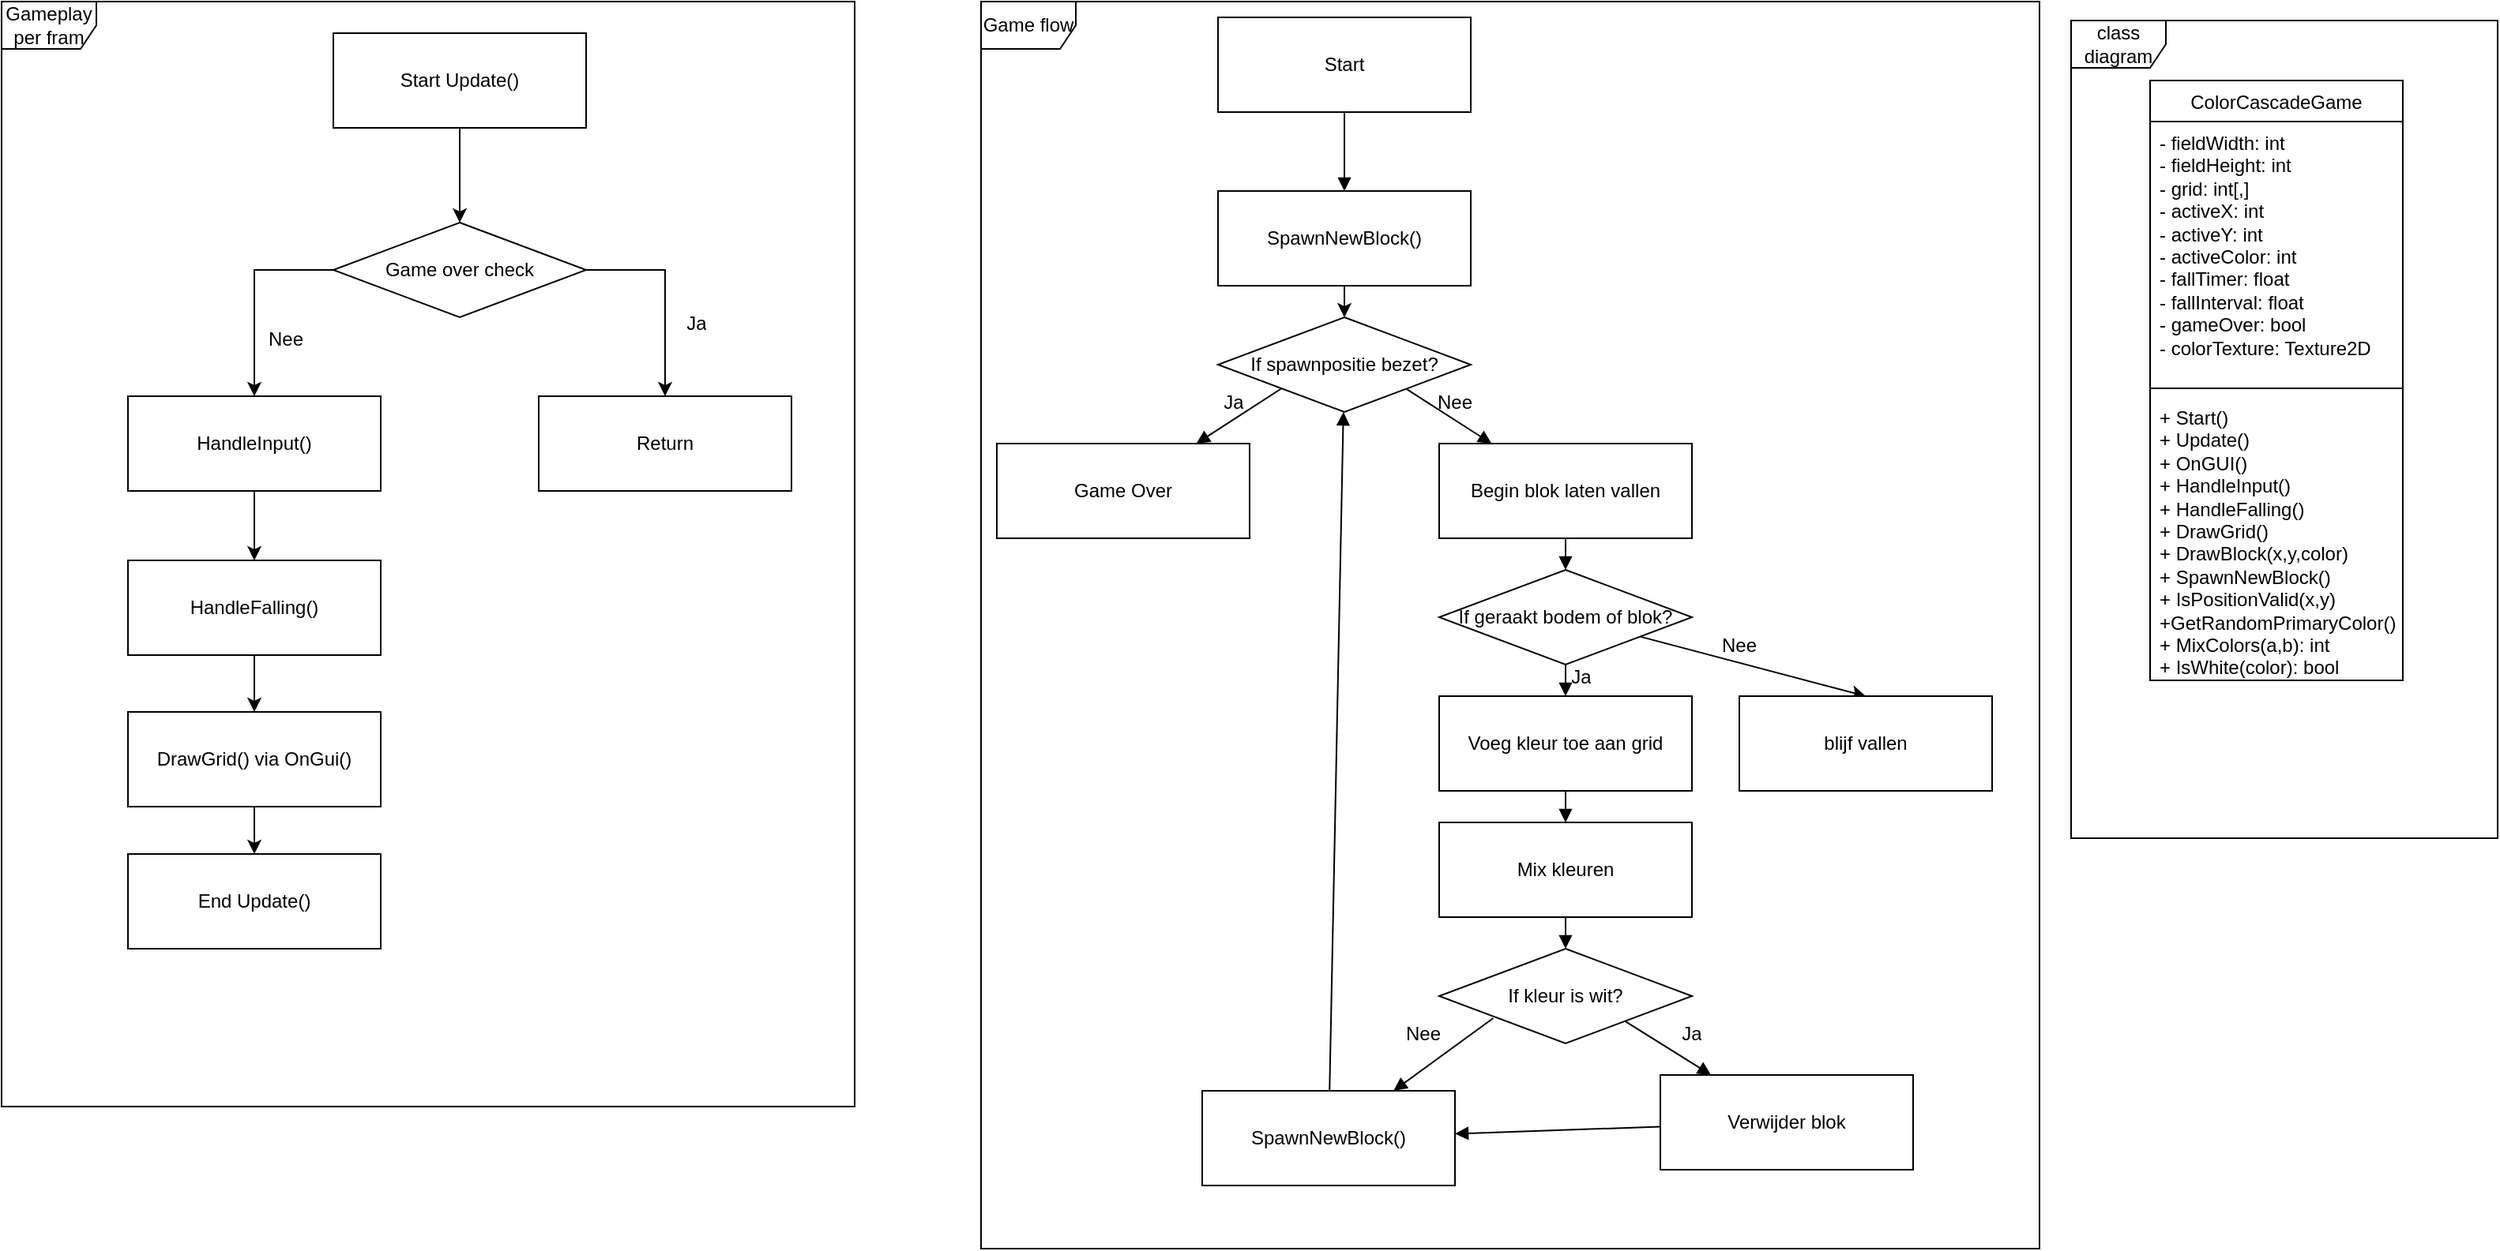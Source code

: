 <mxfile version="27.0.5">
  <diagram name="UML Diagrams" id="rPBJdNBvr-hr46JmPUd0">
    <mxGraphModel dx="3227" dy="1335" grid="1" gridSize="10" guides="1" tooltips="1" connect="1" arrows="1" fold="1" page="1" pageScale="1" pageWidth="850" pageHeight="1100" math="0" shadow="0">
      <root>
        <mxCell id="0" />
        <mxCell id="1" parent="0" />
        <mxCell id="JUKcHp1M4puxRMfZt_od-35" value="Start" style="shape=rectangle;whiteSpace=wrap;html=1;" vertex="1" parent="1">
          <mxGeometry x="40" y="10" width="160" height="60" as="geometry" />
        </mxCell>
        <mxCell id="JUKcHp1M4puxRMfZt_od-57" style="edgeStyle=orthogonalEdgeStyle;rounded=0;orthogonalLoop=1;jettySize=auto;html=1;exitX=0.5;exitY=1;exitDx=0;exitDy=0;entryX=0.5;entryY=0;entryDx=0;entryDy=0;" edge="1" parent="1" source="JUKcHp1M4puxRMfZt_od-36" target="JUKcHp1M4puxRMfZt_od-37">
          <mxGeometry relative="1" as="geometry" />
        </mxCell>
        <mxCell id="JUKcHp1M4puxRMfZt_od-36" value="SpawnNewBlock()" style="shape=rectangle;whiteSpace=wrap;html=1;" vertex="1" parent="1">
          <mxGeometry x="40" y="120" width="160" height="60" as="geometry" />
        </mxCell>
        <mxCell id="JUKcHp1M4puxRMfZt_od-37" value="If spawnpositie bezet?" style="shape=rhombus;whiteSpace=wrap;html=1;" vertex="1" parent="1">
          <mxGeometry x="40" y="200" width="160" height="60" as="geometry" />
        </mxCell>
        <mxCell id="JUKcHp1M4puxRMfZt_od-38" value="Game Over" style="shape=rectangle;whiteSpace=wrap;html=1;" vertex="1" parent="1">
          <mxGeometry x="-100" y="280" width="160" height="60" as="geometry" />
        </mxCell>
        <mxCell id="JUKcHp1M4puxRMfZt_od-39" value="Begin blok laten vallen" style="shape=rectangle;whiteSpace=wrap;html=1;" vertex="1" parent="1">
          <mxGeometry x="180" y="280" width="160" height="60" as="geometry" />
        </mxCell>
        <mxCell id="JUKcHp1M4puxRMfZt_od-62" style="rounded=0;orthogonalLoop=1;jettySize=auto;html=1;exitX=0.796;exitY=0.705;exitDx=0;exitDy=0;entryX=0.5;entryY=0;entryDx=0;entryDy=0;exitPerimeter=0;" edge="1" parent="1" source="JUKcHp1M4puxRMfZt_od-40" target="JUKcHp1M4puxRMfZt_od-61">
          <mxGeometry relative="1" as="geometry" />
        </mxCell>
        <mxCell id="JUKcHp1M4puxRMfZt_od-40" value="If geraakt bodem of blok?" style="shape=rhombus;whiteSpace=wrap;html=1;" vertex="1" parent="1">
          <mxGeometry x="180" y="360" width="160" height="60" as="geometry" />
        </mxCell>
        <mxCell id="JUKcHp1M4puxRMfZt_od-41" value="Voeg kleur toe aan grid" style="shape=rectangle;whiteSpace=wrap;html=1;" vertex="1" parent="1">
          <mxGeometry x="180" y="440" width="160" height="60" as="geometry" />
        </mxCell>
        <mxCell id="JUKcHp1M4puxRMfZt_od-42" value="Mix kleuren" style="shape=rectangle;whiteSpace=wrap;html=1;" vertex="1" parent="1">
          <mxGeometry x="180" y="520" width="160" height="60" as="geometry" />
        </mxCell>
        <mxCell id="JUKcHp1M4puxRMfZt_od-43" value="If kleur is wit?" style="shape=rhombus;whiteSpace=wrap;html=1;" vertex="1" parent="1">
          <mxGeometry x="180" y="600" width="160" height="60" as="geometry" />
        </mxCell>
        <mxCell id="JUKcHp1M4puxRMfZt_od-44" value="Verwijder blok" style="shape=rectangle;whiteSpace=wrap;html=1;" vertex="1" parent="1">
          <mxGeometry x="320" y="680" width="160" height="60" as="geometry" />
        </mxCell>
        <mxCell id="JUKcHp1M4puxRMfZt_od-45" value="SpawnNewBlock()" style="shape=rectangle;whiteSpace=wrap;html=1;" vertex="1" parent="1">
          <mxGeometry x="30" y="690" width="160" height="60" as="geometry" />
        </mxCell>
        <mxCell id="JUKcHp1M4puxRMfZt_od-46" style="endArrow=block;entryX=0.5;entryY=0;entryDx=0;entryDy=0;" edge="1" parent="1" source="JUKcHp1M4puxRMfZt_od-35" target="JUKcHp1M4puxRMfZt_od-36">
          <mxGeometry relative="1" as="geometry" />
        </mxCell>
        <mxCell id="JUKcHp1M4puxRMfZt_od-47" style="endArrow=block;" edge="1" parent="1" source="JUKcHp1M4puxRMfZt_od-45" target="JUKcHp1M4puxRMfZt_od-37">
          <mxGeometry relative="1" as="geometry" />
        </mxCell>
        <mxCell id="JUKcHp1M4puxRMfZt_od-48" style="endArrow=block;exitX=0.251;exitY=0.752;exitDx=0;exitDy=0;exitPerimeter=0;" edge="1" parent="1" source="JUKcHp1M4puxRMfZt_od-37" target="JUKcHp1M4puxRMfZt_od-38">
          <mxGeometry relative="1" as="geometry" />
        </mxCell>
        <mxCell id="JUKcHp1M4puxRMfZt_od-49" style="endArrow=block;exitX=0.747;exitY=0.76;exitDx=0;exitDy=0;exitPerimeter=0;" edge="1" parent="1" source="JUKcHp1M4puxRMfZt_od-37" target="JUKcHp1M4puxRMfZt_od-39">
          <mxGeometry relative="1" as="geometry" />
        </mxCell>
        <mxCell id="JUKcHp1M4puxRMfZt_od-50" style="endArrow=block;" edge="1" parent="1" source="JUKcHp1M4puxRMfZt_od-39" target="JUKcHp1M4puxRMfZt_od-40">
          <mxGeometry relative="1" as="geometry" />
        </mxCell>
        <mxCell id="JUKcHp1M4puxRMfZt_od-51" style="endArrow=block;" edge="1" parent="1" source="JUKcHp1M4puxRMfZt_od-40" target="JUKcHp1M4puxRMfZt_od-41">
          <mxGeometry relative="1" as="geometry" />
        </mxCell>
        <mxCell id="JUKcHp1M4puxRMfZt_od-52" style="endArrow=block;" edge="1" parent="1" source="JUKcHp1M4puxRMfZt_od-41" target="JUKcHp1M4puxRMfZt_od-42">
          <mxGeometry relative="1" as="geometry" />
        </mxCell>
        <mxCell id="JUKcHp1M4puxRMfZt_od-53" style="endArrow=block;" edge="1" parent="1" source="JUKcHp1M4puxRMfZt_od-42" target="JUKcHp1M4puxRMfZt_od-43">
          <mxGeometry relative="1" as="geometry" />
        </mxCell>
        <mxCell id="JUKcHp1M4puxRMfZt_od-54" style="endArrow=block;exitX=0.738;exitY=0.769;exitDx=0;exitDy=0;exitPerimeter=0;" edge="1" parent="1" source="JUKcHp1M4puxRMfZt_od-43" target="JUKcHp1M4puxRMfZt_od-44">
          <mxGeometry relative="1" as="geometry" />
        </mxCell>
        <mxCell id="JUKcHp1M4puxRMfZt_od-55" style="endArrow=block;exitX=0.214;exitY=0.733;exitDx=0;exitDy=0;exitPerimeter=0;" edge="1" parent="1" source="JUKcHp1M4puxRMfZt_od-43" target="JUKcHp1M4puxRMfZt_od-45">
          <mxGeometry relative="1" as="geometry">
            <mxPoint x="210" y="660" as="sourcePoint" />
          </mxGeometry>
        </mxCell>
        <mxCell id="JUKcHp1M4puxRMfZt_od-56" style="endArrow=block;" edge="1" parent="1" source="JUKcHp1M4puxRMfZt_od-44" target="JUKcHp1M4puxRMfZt_od-45">
          <mxGeometry relative="1" as="geometry" />
        </mxCell>
        <mxCell id="JUKcHp1M4puxRMfZt_od-58" value="Ja" style="text;strokeColor=none;fillColor=none;align=center;verticalAlign=top;spacingLeft=4;spacingRight=4;overflow=hidden;rotatable=0;points=[[0,0.5],[1,0.5]];portConstraint=eastwest;whiteSpace=wrap;html=1;" vertex="1" parent="1">
          <mxGeometry y="240" width="100" height="26" as="geometry" />
        </mxCell>
        <mxCell id="JUKcHp1M4puxRMfZt_od-60" value="Nee" style="text;strokeColor=none;fillColor=none;align=center;verticalAlign=top;spacingLeft=4;spacingRight=4;overflow=hidden;rotatable=0;points=[[0,0.5],[1,0.5]];portConstraint=eastwest;whiteSpace=wrap;html=1;" vertex="1" parent="1">
          <mxGeometry x="140" y="240" width="100" height="26" as="geometry" />
        </mxCell>
        <mxCell id="JUKcHp1M4puxRMfZt_od-61" value="blijf vallen" style="shape=rectangle;whiteSpace=wrap;html=1;" vertex="1" parent="1">
          <mxGeometry x="370" y="440" width="160" height="60" as="geometry" />
        </mxCell>
        <mxCell id="JUKcHp1M4puxRMfZt_od-63" value="Nee" style="text;strokeColor=none;fillColor=none;align=center;verticalAlign=top;spacingLeft=4;spacingRight=4;overflow=hidden;rotatable=0;points=[[0,0.5],[1,0.5]];portConstraint=eastwest;whiteSpace=wrap;html=1;" vertex="1" parent="1">
          <mxGeometry x="320" y="394" width="100" height="26" as="geometry" />
        </mxCell>
        <mxCell id="JUKcHp1M4puxRMfZt_od-64" value="Ja" style="text;strokeColor=none;fillColor=none;align=center;verticalAlign=top;spacingLeft=4;spacingRight=4;overflow=hidden;rotatable=0;points=[[0,0.5],[1,0.5]];portConstraint=eastwest;whiteSpace=wrap;html=1;" vertex="1" parent="1">
          <mxGeometry x="220" y="414" width="100" height="26" as="geometry" />
        </mxCell>
        <mxCell id="JUKcHp1M4puxRMfZt_od-65" value="Ja" style="text;strokeColor=none;fillColor=none;align=center;verticalAlign=top;spacingLeft=4;spacingRight=4;overflow=hidden;rotatable=0;points=[[0,0.5],[1,0.5]];portConstraint=eastwest;whiteSpace=wrap;html=1;" vertex="1" parent="1">
          <mxGeometry x="290" y="640" width="100" height="26" as="geometry" />
        </mxCell>
        <mxCell id="JUKcHp1M4puxRMfZt_od-66" value="Nee" style="text;strokeColor=none;fillColor=none;align=center;verticalAlign=top;spacingLeft=4;spacingRight=4;overflow=hidden;rotatable=0;points=[[0,0.5],[1,0.5]];portConstraint=eastwest;whiteSpace=wrap;html=1;" vertex="1" parent="1">
          <mxGeometry x="120" y="640" width="100" height="26" as="geometry" />
        </mxCell>
        <mxCell id="JUKcHp1M4puxRMfZt_od-70" style="edgeStyle=orthogonalEdgeStyle;rounded=0;orthogonalLoop=1;jettySize=auto;html=1;exitX=0.5;exitY=1;exitDx=0;exitDy=0;entryX=0.5;entryY=0;entryDx=0;entryDy=0;" edge="1" parent="1" source="JUKcHp1M4puxRMfZt_od-68" target="JUKcHp1M4puxRMfZt_od-69">
          <mxGeometry relative="1" as="geometry" />
        </mxCell>
        <mxCell id="JUKcHp1M4puxRMfZt_od-68" value="Start Update()" style="shape=rectangle;whiteSpace=wrap;html=1;" vertex="1" parent="1">
          <mxGeometry x="-520" y="20" width="160" height="60" as="geometry" />
        </mxCell>
        <mxCell id="JUKcHp1M4puxRMfZt_od-73" style="edgeStyle=orthogonalEdgeStyle;rounded=0;orthogonalLoop=1;jettySize=auto;html=1;exitX=1;exitY=0.5;exitDx=0;exitDy=0;" edge="1" parent="1" source="JUKcHp1M4puxRMfZt_od-69" target="JUKcHp1M4puxRMfZt_od-71">
          <mxGeometry relative="1" as="geometry" />
        </mxCell>
        <mxCell id="JUKcHp1M4puxRMfZt_od-75" style="edgeStyle=orthogonalEdgeStyle;rounded=0;orthogonalLoop=1;jettySize=auto;html=1;exitX=0;exitY=0.5;exitDx=0;exitDy=0;" edge="1" parent="1" source="JUKcHp1M4puxRMfZt_od-69" target="JUKcHp1M4puxRMfZt_od-74">
          <mxGeometry relative="1" as="geometry" />
        </mxCell>
        <mxCell id="JUKcHp1M4puxRMfZt_od-69" value="Game over check" style="shape=rhombus;whiteSpace=wrap;html=1;" vertex="1" parent="1">
          <mxGeometry x="-520" y="140" width="160" height="60" as="geometry" />
        </mxCell>
        <mxCell id="JUKcHp1M4puxRMfZt_od-71" value="Return" style="shape=rectangle;whiteSpace=wrap;html=1;" vertex="1" parent="1">
          <mxGeometry x="-390" y="250" width="160" height="60" as="geometry" />
        </mxCell>
        <mxCell id="JUKcHp1M4puxRMfZt_od-80" style="edgeStyle=orthogonalEdgeStyle;rounded=0;orthogonalLoop=1;jettySize=auto;html=1;exitX=0.5;exitY=1;exitDx=0;exitDy=0;" edge="1" parent="1" source="JUKcHp1M4puxRMfZt_od-74" target="JUKcHp1M4puxRMfZt_od-79">
          <mxGeometry relative="1" as="geometry" />
        </mxCell>
        <mxCell id="JUKcHp1M4puxRMfZt_od-74" value="HandleInput()" style="shape=rectangle;whiteSpace=wrap;html=1;" vertex="1" parent="1">
          <mxGeometry x="-650" y="250" width="160" height="60" as="geometry" />
        </mxCell>
        <mxCell id="JUKcHp1M4puxRMfZt_od-76" value="Ja" style="text;strokeColor=none;fillColor=none;align=center;verticalAlign=top;spacingLeft=4;spacingRight=4;overflow=hidden;rotatable=0;points=[[0,0.5],[1,0.5]];portConstraint=eastwest;whiteSpace=wrap;html=1;" vertex="1" parent="1">
          <mxGeometry x="-340" y="190" width="100" height="26" as="geometry" />
        </mxCell>
        <mxCell id="JUKcHp1M4puxRMfZt_od-78" value="Nee" style="text;strokeColor=none;fillColor=none;align=center;verticalAlign=top;spacingLeft=4;spacingRight=4;overflow=hidden;rotatable=0;points=[[0,0.5],[1,0.5]];portConstraint=eastwest;whiteSpace=wrap;html=1;" vertex="1" parent="1">
          <mxGeometry x="-600" y="200" width="100" height="26" as="geometry" />
        </mxCell>
        <mxCell id="JUKcHp1M4puxRMfZt_od-82" style="edgeStyle=orthogonalEdgeStyle;rounded=0;orthogonalLoop=1;jettySize=auto;html=1;exitX=0.5;exitY=1;exitDx=0;exitDy=0;entryX=0.5;entryY=0;entryDx=0;entryDy=0;" edge="1" parent="1" source="JUKcHp1M4puxRMfZt_od-79" target="JUKcHp1M4puxRMfZt_od-81">
          <mxGeometry relative="1" as="geometry" />
        </mxCell>
        <mxCell id="JUKcHp1M4puxRMfZt_od-79" value="HandleFalling()" style="shape=rectangle;whiteSpace=wrap;html=1;" vertex="1" parent="1">
          <mxGeometry x="-650" y="354" width="160" height="60" as="geometry" />
        </mxCell>
        <mxCell id="JUKcHp1M4puxRMfZt_od-84" style="edgeStyle=orthogonalEdgeStyle;rounded=0;orthogonalLoop=1;jettySize=auto;html=1;exitX=0.5;exitY=1;exitDx=0;exitDy=0;" edge="1" parent="1" source="JUKcHp1M4puxRMfZt_od-81" target="JUKcHp1M4puxRMfZt_od-83">
          <mxGeometry relative="1" as="geometry" />
        </mxCell>
        <mxCell id="JUKcHp1M4puxRMfZt_od-81" value="DrawGrid() via OnGui()" style="shape=rectangle;whiteSpace=wrap;html=1;" vertex="1" parent="1">
          <mxGeometry x="-650" y="450" width="160" height="60" as="geometry" />
        </mxCell>
        <mxCell id="JUKcHp1M4puxRMfZt_od-83" value="End Update()" style="shape=rectangle;whiteSpace=wrap;html=1;" vertex="1" parent="1">
          <mxGeometry x="-650" y="540" width="160" height="60" as="geometry" />
        </mxCell>
        <mxCell id="JUKcHp1M4puxRMfZt_od-86" value="Gameplay per fram" style="shape=umlFrame;whiteSpace=wrap;html=1;pointerEvents=0;" vertex="1" parent="1">
          <mxGeometry x="-730" width="540" height="700" as="geometry" />
        </mxCell>
        <mxCell id="JUKcHp1M4puxRMfZt_od-87" value="Game flow" style="shape=umlFrame;whiteSpace=wrap;html=1;pointerEvents=0;" vertex="1" parent="1">
          <mxGeometry x="-110" width="670" height="790" as="geometry" />
        </mxCell>
        <mxCell id="JUKcHp1M4puxRMfZt_od-88" value="&lt;span style=&quot;font-weight: 400;&quot;&gt;ColorCascadeGame&lt;/span&gt;" style="swimlane;fontStyle=1;align=center;verticalAlign=top;childLayout=stackLayout;horizontal=1;startSize=26;horizontalStack=0;resizeParent=1;resizeParentMax=0;resizeLast=0;collapsible=1;marginBottom=0;whiteSpace=wrap;html=1;" vertex="1" parent="1">
          <mxGeometry x="630" y="50" width="160" height="380" as="geometry" />
        </mxCell>
        <mxCell id="JUKcHp1M4puxRMfZt_od-89" value="&lt;span style=&quot;text-align: center;&quot;&gt;- fieldWidth: int&amp;nbsp;&lt;/span&gt;&lt;div style=&quot;&quot;&gt;- fieldHeight: int&lt;/div&gt;&lt;div style=&quot;&quot;&gt;&lt;span style=&quot;background-color: transparent; color: light-dark(rgb(0, 0, 0), rgb(255, 255, 255));&quot;&gt;- grid: int[,]&lt;/span&gt;&lt;/div&gt;&lt;div style=&quot;&quot;&gt;&lt;span style=&quot;background-color: transparent; color: light-dark(rgb(0, 0, 0), rgb(255, 255, 255));&quot;&gt;&lt;div&gt;- activeX: int&amp;nbsp; &amp;nbsp; &amp;nbsp; &amp;nbsp; &amp;nbsp;&amp;nbsp;&lt;/div&gt;&lt;div&gt;- activeY: int&amp;nbsp; &amp;nbsp; &amp;nbsp; &amp;nbsp; &amp;nbsp;&amp;nbsp;&lt;/div&gt;&lt;div&gt;- activeColor: int&amp;nbsp;&lt;/div&gt;&lt;div&gt;- fallTimer: float&amp;nbsp;&lt;/div&gt;&lt;div&gt;- fallInterval: float&amp;nbsp;&amp;nbsp;&lt;/div&gt;&lt;div&gt;&lt;span style=&quot;background-color: transparent; color: light-dark(rgb(0, 0, 0), rgb(255, 255, 255));&quot;&gt;- gameOver: bool&amp;nbsp;&lt;/span&gt;&lt;/div&gt;&lt;div&gt;- colorTexture: Texture2D&lt;/div&gt;&lt;/span&gt;&lt;/div&gt;" style="text;strokeColor=none;fillColor=none;align=left;verticalAlign=top;spacingLeft=4;spacingRight=4;overflow=hidden;rotatable=0;points=[[0,0.5],[1,0.5]];portConstraint=eastwest;whiteSpace=wrap;html=1;" vertex="1" parent="JUKcHp1M4puxRMfZt_od-88">
          <mxGeometry y="26" width="160" height="164" as="geometry" />
        </mxCell>
        <mxCell id="JUKcHp1M4puxRMfZt_od-90" value="" style="line;strokeWidth=1;fillColor=none;align=left;verticalAlign=middle;spacingTop=-1;spacingLeft=3;spacingRight=3;rotatable=0;labelPosition=right;points=[];portConstraint=eastwest;strokeColor=inherit;" vertex="1" parent="JUKcHp1M4puxRMfZt_od-88">
          <mxGeometry y="190" width="160" height="10" as="geometry" />
        </mxCell>
        <mxCell id="JUKcHp1M4puxRMfZt_od-91" value="&lt;div&gt;+ Start()&amp;nbsp; &amp;nbsp; &amp;nbsp; &amp;nbsp; &amp;nbsp; &amp;nbsp; &amp;nbsp; &amp;nbsp;&lt;/div&gt;&lt;div&gt;+ Update()&amp;nbsp; &amp;nbsp; &amp;nbsp; &amp;nbsp; &amp;nbsp; &amp;nbsp; &amp;nbsp;&amp;nbsp;&lt;/div&gt;&lt;div&gt;+ OnGUI()&amp;nbsp; &amp;nbsp; &amp;nbsp; &amp;nbsp; &amp;nbsp; &amp;nbsp; &amp;nbsp; &amp;nbsp;&lt;/div&gt;&lt;div&gt;+ HandleInput()&amp;nbsp; &amp;nbsp; &amp;nbsp; &amp;nbsp; &amp;nbsp;&lt;/div&gt;&lt;div&gt;+ HandleFalling()&amp;nbsp; &amp;nbsp; &amp;nbsp; &amp;nbsp;&lt;/div&gt;&lt;div&gt;+ DrawGrid()&amp;nbsp; &amp;nbsp; &amp;nbsp; &amp;nbsp; &amp;nbsp; &amp;nbsp;&amp;nbsp;&lt;/div&gt;&lt;div&gt;+ DrawBlock(x,y,color)&amp;nbsp;&amp;nbsp;&lt;/div&gt;&lt;div&gt;+ SpawnNewBlock()&amp;nbsp; &amp;nbsp; &amp;nbsp; &amp;nbsp;&lt;/div&gt;&lt;div&gt;+ IsPositionValid(x,y)&amp;nbsp;&amp;nbsp;&lt;/div&gt;&lt;div&gt;+GetRandomPrimaryColor()&lt;/div&gt;&lt;div&gt;+ MixColors(a,b): int&amp;nbsp; &amp;nbsp;&lt;/div&gt;&lt;div&gt;+ IsWhite(color): bool&amp;nbsp;&amp;nbsp;&lt;/div&gt;" style="text;strokeColor=none;fillColor=none;align=left;verticalAlign=top;spacingLeft=4;spacingRight=4;overflow=hidden;rotatable=0;points=[[0,0.5],[1,0.5]];portConstraint=eastwest;whiteSpace=wrap;html=1;" vertex="1" parent="JUKcHp1M4puxRMfZt_od-88">
          <mxGeometry y="200" width="160" height="180" as="geometry" />
        </mxCell>
        <mxCell id="JUKcHp1M4puxRMfZt_od-93" value="class diagram" style="shape=umlFrame;whiteSpace=wrap;html=1;pointerEvents=0;" vertex="1" parent="1">
          <mxGeometry x="580" y="12" width="270" height="518" as="geometry" />
        </mxCell>
      </root>
    </mxGraphModel>
  </diagram>
</mxfile>
